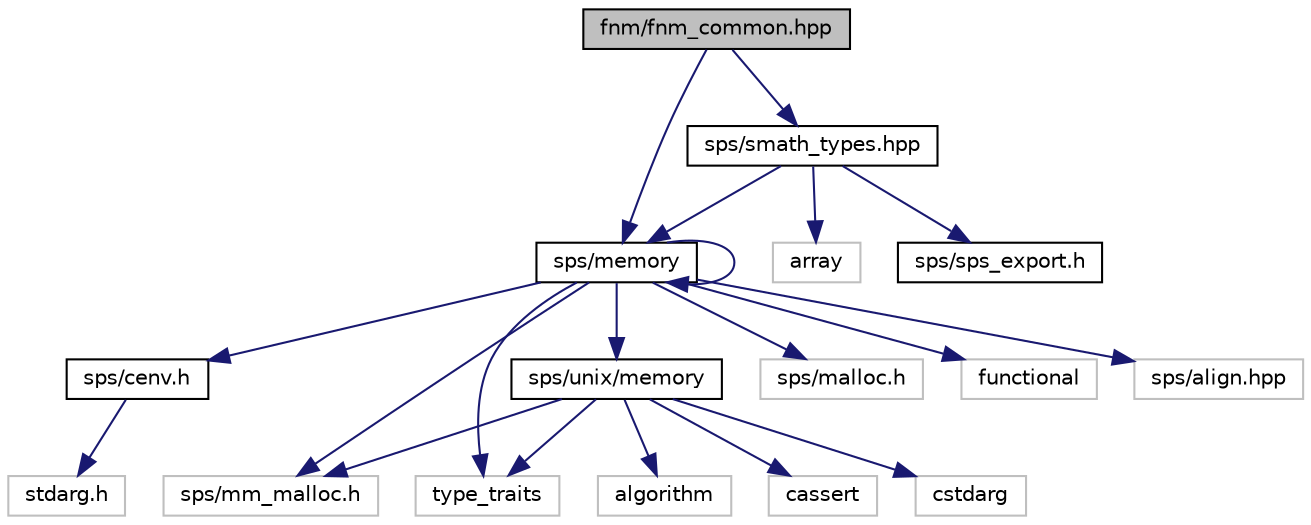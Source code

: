 digraph "fnm/fnm_common.hpp"
{
 // LATEX_PDF_SIZE
  edge [fontname="Helvetica",fontsize="10",labelfontname="Helvetica",labelfontsize="10"];
  node [fontname="Helvetica",fontsize="10",shape=record];
  Node1 [label="fnm/fnm_common.hpp",height=0.2,width=0.4,color="black", fillcolor="grey75", style="filled", fontcolor="black",tooltip="Utility functions for fast nearfield method."];
  Node1 -> Node2 [color="midnightblue",fontsize="10",style="solid",fontname="Helvetica"];
  Node2 [label="sps/memory",height=0.2,width=0.4,color="black", fillcolor="white", style="filled",URL="$d2/d91/memory.html",tooltip=" "];
  Node2 -> Node3 [color="midnightblue",fontsize="10",style="solid",fontname="Helvetica"];
  Node3 [label="sps/cenv.h",height=0.2,width=0.4,color="black", fillcolor="white", style="filled",URL="$df/d7c/cenv_8h.html",tooltip="Environment macros introduced for portability This file must be kept C compliant."];
  Node3 -> Node4 [color="midnightblue",fontsize="10",style="solid",fontname="Helvetica"];
  Node4 [label="stdarg.h",height=0.2,width=0.4,color="grey75", fillcolor="white", style="filled",tooltip=" "];
  Node2 -> Node5 [color="midnightblue",fontsize="10",style="solid",fontname="Helvetica"];
  Node5 [label="sps/mm_malloc.h",height=0.2,width=0.4,color="grey75", fillcolor="white", style="filled",tooltip=" "];
  Node2 -> Node6 [color="midnightblue",fontsize="10",style="solid",fontname="Helvetica"];
  Node6 [label="sps/malloc.h",height=0.2,width=0.4,color="grey75", fillcolor="white", style="filled",tooltip=" "];
  Node2 -> Node2 [color="midnightblue",fontsize="10",style="solid",fontname="Helvetica"];
  Node2 -> Node7 [color="midnightblue",fontsize="10",style="solid",fontname="Helvetica"];
  Node7 [label="functional",height=0.2,width=0.4,color="grey75", fillcolor="white", style="filled",tooltip=" "];
  Node2 -> Node8 [color="midnightblue",fontsize="10",style="solid",fontname="Helvetica"];
  Node8 [label="type_traits",height=0.2,width=0.4,color="grey75", fillcolor="white", style="filled",tooltip=" "];
  Node2 -> Node9 [color="midnightblue",fontsize="10",style="solid",fontname="Helvetica"];
  Node9 [label="sps/align.hpp",height=0.2,width=0.4,color="grey75", fillcolor="white", style="filled",tooltip=" "];
  Node2 -> Node10 [color="midnightblue",fontsize="10",style="solid",fontname="Helvetica"];
  Node10 [label="sps/unix/memory",height=0.2,width=0.4,color="black", fillcolor="white", style="filled",URL="$d2/d7c/unix_2memory.html",tooltip="Memory related functions."];
  Node10 -> Node5 [color="midnightblue",fontsize="10",style="solid",fontname="Helvetica"];
  Node10 -> Node11 [color="midnightblue",fontsize="10",style="solid",fontname="Helvetica"];
  Node11 [label="algorithm",height=0.2,width=0.4,color="grey75", fillcolor="white", style="filled",tooltip=" "];
  Node10 -> Node12 [color="midnightblue",fontsize="10",style="solid",fontname="Helvetica"];
  Node12 [label="cassert",height=0.2,width=0.4,color="grey75", fillcolor="white", style="filled",tooltip=" "];
  Node10 -> Node13 [color="midnightblue",fontsize="10",style="solid",fontname="Helvetica"];
  Node13 [label="cstdarg",height=0.2,width=0.4,color="grey75", fillcolor="white", style="filled",tooltip=" "];
  Node10 -> Node8 [color="midnightblue",fontsize="10",style="solid",fontname="Helvetica"];
  Node1 -> Node14 [color="midnightblue",fontsize="10",style="solid",fontname="Helvetica"];
  Node14 [label="sps/smath_types.hpp",height=0.2,width=0.4,color="black", fillcolor="white", style="filled",URL="$da/ddc/smath__types_8hpp.html",tooltip="Mathematical structures."];
  Node14 -> Node15 [color="midnightblue",fontsize="10",style="solid",fontname="Helvetica"];
  Node15 [label="sps/sps_export.h",height=0.2,width=0.4,color="black", fillcolor="white", style="filled",URL="$db/d3e/sps__export_8h.html",tooltip=" "];
  Node14 -> Node16 [color="midnightblue",fontsize="10",style="solid",fontname="Helvetica"];
  Node16 [label="array",height=0.2,width=0.4,color="grey75", fillcolor="white", style="filled",tooltip=" "];
  Node14 -> Node2 [color="midnightblue",fontsize="10",style="solid",fontname="Helvetica"];
}
